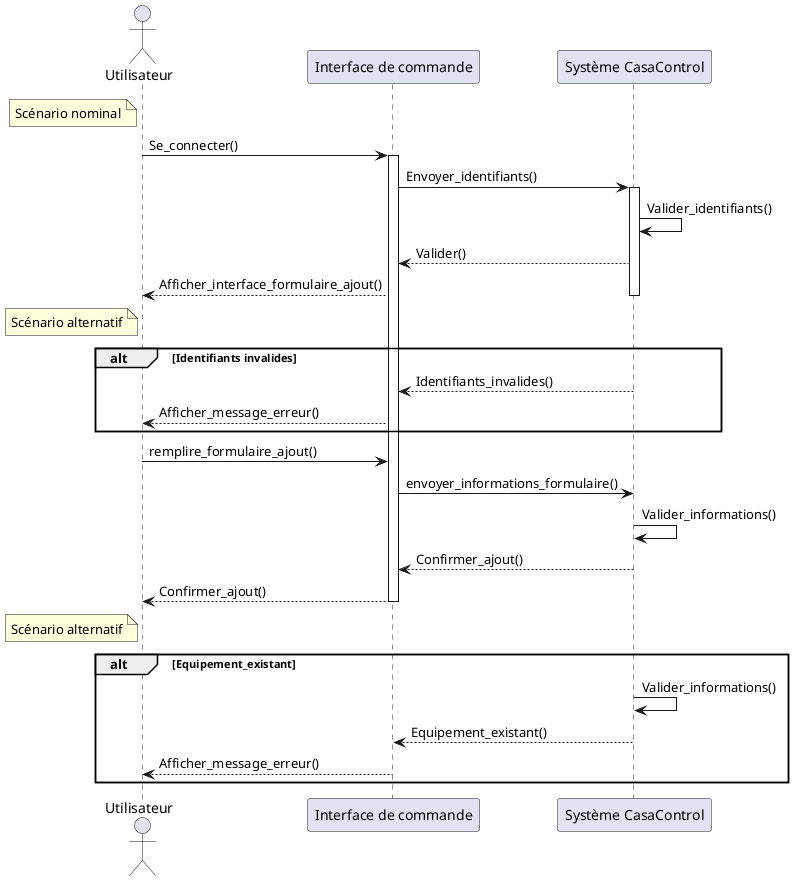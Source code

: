 @startuml

actor Utilisateur as Utilisateur
participant "Interface de commande" as Interface
participant "Système CasaControl" as Systeme

note left of Utilisateur : Scénario nominal

Utilisateur -> Interface : Se_connecter()
activate Interface
Interface -> Systeme : Envoyer_identifiants()
activate Systeme
Systeme -> Systeme : Valider_identifiants()
Systeme --> Interface : Valider()
Interface --> Utilisateur : Afficher_interface_formulaire_ajout()
deactivate Systeme

note left of Utilisateur : Scénario alternatif


alt Identifiants invalides
    Systeme --> Interface : Identifiants_invalides()
    Interface --> Utilisateur : Afficher_message_erreur()
    end 

Utilisateur -> Interface : remplire_formulaire_ajout()
Interface -> Systeme : envoyer_informations_formulaire()
Systeme -> Systeme : Valider_informations()
Systeme --> Interface : Confirmer_ajout()
Interface--> Utilisateur : Confirmer_ajout()
deactivate Interface

note left of Utilisateur : Scénario alternatif


alt Equipement_existant
    Systeme -> Systeme : Valider_informations()
    Systeme --> Interface : Equipement_existant()
    Interface --> Utilisateur : Afficher_message_erreur()
end 

@enduml